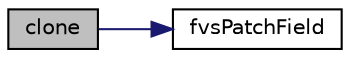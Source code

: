 digraph "clone"
{
  bgcolor="transparent";
  edge [fontname="Helvetica",fontsize="10",labelfontname="Helvetica",labelfontsize="10"];
  node [fontname="Helvetica",fontsize="10",shape=record];
  rankdir="LR";
  Node81 [label="clone",height=0.2,width=0.4,color="black", fillcolor="grey75", style="filled", fontcolor="black"];
  Node81 -> Node82 [color="midnightblue",fontsize="10",style="solid",fontname="Helvetica"];
  Node82 [label="fvsPatchField",height=0.2,width=0.4,color="black",URL="$a23241.html#a52b6401bf1d0fe7a521bd574b3b4d5a0",tooltip="Construct from patch and internal field. "];
}
